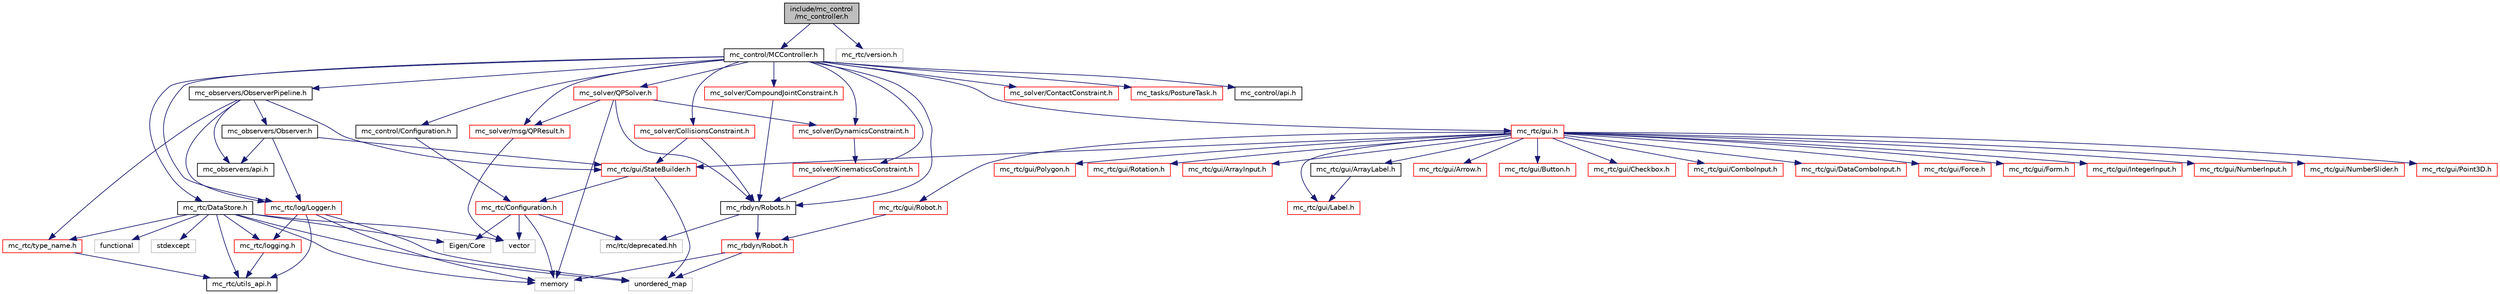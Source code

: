 digraph "include/mc_control/mc_controller.h"
{
 // INTERACTIVE_SVG=YES
  edge [fontname="Helvetica",fontsize="10",labelfontname="Helvetica",labelfontsize="10"];
  node [fontname="Helvetica",fontsize="10",shape=record];
  Node0 [label="include/mc_control\l/mc_controller.h",height=0.2,width=0.4,color="black", fillcolor="grey75", style="filled", fontcolor="black"];
  Node0 -> Node1 [color="midnightblue",fontsize="10",style="solid",fontname="Helvetica"];
  Node1 [label="mc_control/MCController.h",height=0.2,width=0.4,color="black", fillcolor="white", style="filled",URL="$MCController_8h.html"];
  Node1 -> Node2 [color="midnightblue",fontsize="10",style="solid",fontname="Helvetica"];
  Node2 [label="mc_control/Configuration.h",height=0.2,width=0.4,color="black", fillcolor="white", style="filled",URL="$mc__control_2Configuration_8h.html"];
  Node2 -> Node3 [color="midnightblue",fontsize="10",style="solid",fontname="Helvetica"];
  Node3 [label="mc_rtc/Configuration.h",height=0.2,width=0.4,color="red", fillcolor="white", style="filled",URL="$mc__rtc_2Configuration_8h.html"];
  Node3 -> Node7 [color="midnightblue",fontsize="10",style="solid",fontname="Helvetica"];
  Node7 [label="Eigen/Core",height=0.2,width=0.4,color="grey75", fillcolor="white", style="filled"];
  Node3 -> Node17 [color="midnightblue",fontsize="10",style="solid",fontname="Helvetica"];
  Node17 [label="mc/rtc/deprecated.hh",height=0.2,width=0.4,color="grey75", fillcolor="white", style="filled"];
  Node3 -> Node11 [color="midnightblue",fontsize="10",style="solid",fontname="Helvetica"];
  Node11 [label="memory",height=0.2,width=0.4,color="grey75", fillcolor="white", style="filled"];
  Node3 -> Node14 [color="midnightblue",fontsize="10",style="solid",fontname="Helvetica"];
  Node14 [label="vector",height=0.2,width=0.4,color="grey75", fillcolor="white", style="filled"];
  Node1 -> Node20 [color="midnightblue",fontsize="10",style="solid",fontname="Helvetica"];
  Node20 [label="mc_observers/ObserverPipeline.h",height=0.2,width=0.4,color="black", fillcolor="white", style="filled",URL="$ObserverPipeline_8h.html"];
  Node20 -> Node21 [color="midnightblue",fontsize="10",style="solid",fontname="Helvetica"];
  Node21 [label="mc_observers/Observer.h",height=0.2,width=0.4,color="black", fillcolor="white", style="filled",URL="$Observer_8h.html"];
  Node21 -> Node22 [color="midnightblue",fontsize="10",style="solid",fontname="Helvetica"];
  Node22 [label="mc_observers/api.h",height=0.2,width=0.4,color="black", fillcolor="white", style="filled",URL="$mc__observers_2api_8h.html"];
  Node21 -> Node23 [color="midnightblue",fontsize="10",style="solid",fontname="Helvetica"];
  Node23 [label="mc_rtc/gui/StateBuilder.h",height=0.2,width=0.4,color="red", fillcolor="white", style="filled",URL="$StateBuilder_8h.html"];
  Node23 -> Node3 [color="midnightblue",fontsize="10",style="solid",fontname="Helvetica"];
  Node23 -> Node42 [color="midnightblue",fontsize="10",style="solid",fontname="Helvetica"];
  Node42 [label="unordered_map",height=0.2,width=0.4,color="grey75", fillcolor="white", style="filled"];
  Node21 -> Node44 [color="midnightblue",fontsize="10",style="solid",fontname="Helvetica"];
  Node44 [label="mc_rtc/log/Logger.h",height=0.2,width=0.4,color="red", fillcolor="white", style="filled",URL="$Logger_8h.html"];
  Node44 -> Node32 [color="midnightblue",fontsize="10",style="solid",fontname="Helvetica"];
  Node32 [label="mc_rtc/logging.h",height=0.2,width=0.4,color="red", fillcolor="white", style="filled",URL="$logging_8h.html"];
  Node32 -> Node5 [color="midnightblue",fontsize="10",style="solid",fontname="Helvetica"];
  Node5 [label="mc_rtc/utils_api.h",height=0.2,width=0.4,color="black", fillcolor="white", style="filled",URL="$utils__api_8h.html"];
  Node44 -> Node5 [color="midnightblue",fontsize="10",style="solid",fontname="Helvetica"];
  Node44 -> Node11 [color="midnightblue",fontsize="10",style="solid",fontname="Helvetica"];
  Node44 -> Node42 [color="midnightblue",fontsize="10",style="solid",fontname="Helvetica"];
  Node20 -> Node22 [color="midnightblue",fontsize="10",style="solid",fontname="Helvetica"];
  Node20 -> Node23 [color="midnightblue",fontsize="10",style="solid",fontname="Helvetica"];
  Node20 -> Node44 [color="midnightblue",fontsize="10",style="solid",fontname="Helvetica"];
  Node20 -> Node46 [color="midnightblue",fontsize="10",style="solid",fontname="Helvetica"];
  Node46 [label="mc_rtc/type_name.h",height=0.2,width=0.4,color="red", fillcolor="white", style="filled",URL="$type__name_8h.html"];
  Node46 -> Node5 [color="midnightblue",fontsize="10",style="solid",fontname="Helvetica"];
  Node1 -> Node48 [color="midnightblue",fontsize="10",style="solid",fontname="Helvetica"];
  Node48 [label="mc_rbdyn/Robots.h",height=0.2,width=0.4,color="black", fillcolor="white", style="filled",URL="$Robots_8h.html"];
  Node48 -> Node49 [color="midnightblue",fontsize="10",style="solid",fontname="Helvetica"];
  Node49 [label="mc_rbdyn/Robot.h",height=0.2,width=0.4,color="red", fillcolor="white", style="filled",URL="$mc__rbdyn_2Robot_8h.html"];
  Node49 -> Node11 [color="midnightblue",fontsize="10",style="solid",fontname="Helvetica"];
  Node49 -> Node42 [color="midnightblue",fontsize="10",style="solid",fontname="Helvetica"];
  Node48 -> Node17 [color="midnightblue",fontsize="10",style="solid",fontname="Helvetica"];
  Node1 -> Node77 [color="midnightblue",fontsize="10",style="solid",fontname="Helvetica"];
  Node77 [label="mc_rtc/DataStore.h",height=0.2,width=0.4,color="black", fillcolor="white", style="filled",URL="$DataStore_8h.html"];
  Node77 -> Node32 [color="midnightblue",fontsize="10",style="solid",fontname="Helvetica"];
  Node77 -> Node46 [color="midnightblue",fontsize="10",style="solid",fontname="Helvetica"];
  Node77 -> Node5 [color="midnightblue",fontsize="10",style="solid",fontname="Helvetica"];
  Node77 -> Node78 [color="midnightblue",fontsize="10",style="solid",fontname="Helvetica"];
  Node78 [label="functional",height=0.2,width=0.4,color="grey75", fillcolor="white", style="filled"];
  Node77 -> Node11 [color="midnightblue",fontsize="10",style="solid",fontname="Helvetica"];
  Node77 -> Node79 [color="midnightblue",fontsize="10",style="solid",fontname="Helvetica"];
  Node79 [label="stdexcept",height=0.2,width=0.4,color="grey75", fillcolor="white", style="filled"];
  Node77 -> Node42 [color="midnightblue",fontsize="10",style="solid",fontname="Helvetica"];
  Node77 -> Node14 [color="midnightblue",fontsize="10",style="solid",fontname="Helvetica"];
  Node77 -> Node7 [color="midnightblue",fontsize="10",style="solid",fontname="Helvetica"];
  Node1 -> Node80 [color="midnightblue",fontsize="10",style="solid",fontname="Helvetica"];
  Node80 [label="mc_rtc/gui.h",height=0.2,width=0.4,color="red", fillcolor="white", style="filled",URL="$gui_8h.html"];
  Node80 -> Node23 [color="midnightblue",fontsize="10",style="solid",fontname="Helvetica"];
  Node80 -> Node81 [color="midnightblue",fontsize="10",style="solid",fontname="Helvetica"];
  Node81 [label="mc_rtc/gui/ArrayInput.h",height=0.2,width=0.4,color="red", fillcolor="white", style="filled",URL="$ArrayInput_8h.html"];
  Node80 -> Node82 [color="midnightblue",fontsize="10",style="solid",fontname="Helvetica"];
  Node82 [label="mc_rtc/gui/ArrayLabel.h",height=0.2,width=0.4,color="black", fillcolor="white", style="filled",URL="$ArrayLabel_8h.html"];
  Node82 -> Node83 [color="midnightblue",fontsize="10",style="solid",fontname="Helvetica"];
  Node83 [label="mc_rtc/gui/Label.h",height=0.2,width=0.4,color="red", fillcolor="white", style="filled",URL="$Label_8h.html"];
  Node80 -> Node84 [color="midnightblue",fontsize="10",style="solid",fontname="Helvetica"];
  Node84 [label="mc_rtc/gui/Arrow.h",height=0.2,width=0.4,color="red", fillcolor="white", style="filled",URL="$Arrow_8h.html"];
  Node80 -> Node85 [color="midnightblue",fontsize="10",style="solid",fontname="Helvetica"];
  Node85 [label="mc_rtc/gui/Button.h",height=0.2,width=0.4,color="red", fillcolor="white", style="filled",URL="$Button_8h.html"];
  Node80 -> Node86 [color="midnightblue",fontsize="10",style="solid",fontname="Helvetica"];
  Node86 [label="mc_rtc/gui/Checkbox.h",height=0.2,width=0.4,color="red", fillcolor="white", style="filled",URL="$Checkbox_8h.html"];
  Node80 -> Node87 [color="midnightblue",fontsize="10",style="solid",fontname="Helvetica"];
  Node87 [label="mc_rtc/gui/ComboInput.h",height=0.2,width=0.4,color="red", fillcolor="white", style="filled",URL="$ComboInput_8h.html"];
  Node80 -> Node88 [color="midnightblue",fontsize="10",style="solid",fontname="Helvetica"];
  Node88 [label="mc_rtc/gui/DataComboInput.h",height=0.2,width=0.4,color="red", fillcolor="white", style="filled",URL="$DataComboInput_8h.html"];
  Node80 -> Node89 [color="midnightblue",fontsize="10",style="solid",fontname="Helvetica"];
  Node89 [label="mc_rtc/gui/Force.h",height=0.2,width=0.4,color="red", fillcolor="white", style="filled",URL="$Force_8h.html"];
  Node80 -> Node90 [color="midnightblue",fontsize="10",style="solid",fontname="Helvetica"];
  Node90 [label="mc_rtc/gui/Form.h",height=0.2,width=0.4,color="red", fillcolor="white", style="filled",URL="$Form_8h.html"];
  Node80 -> Node91 [color="midnightblue",fontsize="10",style="solid",fontname="Helvetica"];
  Node91 [label="mc_rtc/gui/IntegerInput.h",height=0.2,width=0.4,color="red", fillcolor="white", style="filled",URL="$IntegerInput_8h.html"];
  Node80 -> Node83 [color="midnightblue",fontsize="10",style="solid",fontname="Helvetica"];
  Node80 -> Node92 [color="midnightblue",fontsize="10",style="solid",fontname="Helvetica"];
  Node92 [label="mc_rtc/gui/NumberInput.h",height=0.2,width=0.4,color="red", fillcolor="white", style="filled",URL="$NumberInput_8h.html"];
  Node80 -> Node93 [color="midnightblue",fontsize="10",style="solid",fontname="Helvetica"];
  Node93 [label="mc_rtc/gui/NumberSlider.h",height=0.2,width=0.4,color="red", fillcolor="white", style="filled",URL="$NumberSlider_8h.html"];
  Node80 -> Node94 [color="midnightblue",fontsize="10",style="solid",fontname="Helvetica"];
  Node94 [label="mc_rtc/gui/Point3D.h",height=0.2,width=0.4,color="red", fillcolor="white", style="filled",URL="$Point3D_8h.html"];
  Node80 -> Node95 [color="midnightblue",fontsize="10",style="solid",fontname="Helvetica"];
  Node95 [label="mc_rtc/gui/Polygon.h",height=0.2,width=0.4,color="red", fillcolor="white", style="filled",URL="$Polygon_8h.html"];
  Node80 -> Node96 [color="midnightblue",fontsize="10",style="solid",fontname="Helvetica"];
  Node96 [label="mc_rtc/gui/Robot.h",height=0.2,width=0.4,color="red", fillcolor="white", style="filled",URL="$mc__rtc_2gui_2Robot_8h.html"];
  Node96 -> Node49 [color="midnightblue",fontsize="10",style="solid",fontname="Helvetica"];
  Node80 -> Node97 [color="midnightblue",fontsize="10",style="solid",fontname="Helvetica"];
  Node97 [label="mc_rtc/gui/Rotation.h",height=0.2,width=0.4,color="red", fillcolor="white", style="filled",URL="$Rotation_8h.html"];
  Node1 -> Node44 [color="midnightblue",fontsize="10",style="solid",fontname="Helvetica"];
  Node1 -> Node117 [color="midnightblue",fontsize="10",style="solid",fontname="Helvetica"];
  Node117 [label="mc_solver/CollisionsConstraint.h",height=0.2,width=0.4,color="red", fillcolor="white", style="filled",URL="$CollisionsConstraint_8h.html"];
  Node117 -> Node48 [color="midnightblue",fontsize="10",style="solid",fontname="Helvetica"];
  Node117 -> Node23 [color="midnightblue",fontsize="10",style="solid",fontname="Helvetica"];
  Node1 -> Node122 [color="midnightblue",fontsize="10",style="solid",fontname="Helvetica"];
  Node122 [label="mc_solver/CompoundJointConstraint.h",height=0.2,width=0.4,color="red", fillcolor="white", style="filled",URL="$CompoundJointConstraint_8h.html"];
  Node122 -> Node48 [color="midnightblue",fontsize="10",style="solid",fontname="Helvetica"];
  Node1 -> Node123 [color="midnightblue",fontsize="10",style="solid",fontname="Helvetica"];
  Node123 [label="mc_solver/ContactConstraint.h",height=0.2,width=0.4,color="red", fillcolor="white", style="filled",URL="$ContactConstraint_8h.html"];
  Node1 -> Node126 [color="midnightblue",fontsize="10",style="solid",fontname="Helvetica"];
  Node126 [label="mc_solver/DynamicsConstraint.h",height=0.2,width=0.4,color="red", fillcolor="white", style="filled",URL="$DynamicsConstraint_8h.html"];
  Node126 -> Node127 [color="midnightblue",fontsize="10",style="solid",fontname="Helvetica"];
  Node127 [label="mc_solver/KinematicsConstraint.h",height=0.2,width=0.4,color="red", fillcolor="white", style="filled",URL="$KinematicsConstraint_8h.html"];
  Node127 -> Node48 [color="midnightblue",fontsize="10",style="solid",fontname="Helvetica"];
  Node1 -> Node127 [color="midnightblue",fontsize="10",style="solid",fontname="Helvetica"];
  Node1 -> Node128 [color="midnightblue",fontsize="10",style="solid",fontname="Helvetica"];
  Node128 [label="mc_solver/QPSolver.h",height=0.2,width=0.4,color="red", fillcolor="white", style="filled",URL="$QPSolver_8h.html"];
  Node128 -> Node48 [color="midnightblue",fontsize="10",style="solid",fontname="Helvetica"];
  Node128 -> Node126 [color="midnightblue",fontsize="10",style="solid",fontname="Helvetica"];
  Node128 -> Node129 [color="midnightblue",fontsize="10",style="solid",fontname="Helvetica"];
  Node129 [label="mc_solver/msg/QPResult.h",height=0.2,width=0.4,color="red", fillcolor="white", style="filled",URL="$QPResult_8h.html"];
  Node129 -> Node14 [color="midnightblue",fontsize="10",style="solid",fontname="Helvetica"];
  Node128 -> Node11 [color="midnightblue",fontsize="10",style="solid",fontname="Helvetica"];
  Node1 -> Node129 [color="midnightblue",fontsize="10",style="solid",fontname="Helvetica"];
  Node1 -> Node134 [color="midnightblue",fontsize="10",style="solid",fontname="Helvetica"];
  Node134 [label="mc_tasks/PostureTask.h",height=0.2,width=0.4,color="red", fillcolor="white", style="filled",URL="$PostureTask_8h.html"];
  Node1 -> Node73 [color="midnightblue",fontsize="10",style="solid",fontname="Helvetica"];
  Node73 [label="mc_control/api.h",height=0.2,width=0.4,color="black", fillcolor="white", style="filled",URL="$mc__control_2api_8h.html"];
  Node0 -> Node138 [color="midnightblue",fontsize="10",style="solid",fontname="Helvetica"];
  Node138 [label="mc_rtc/version.h",height=0.2,width=0.4,color="grey75", fillcolor="white", style="filled"];
}
